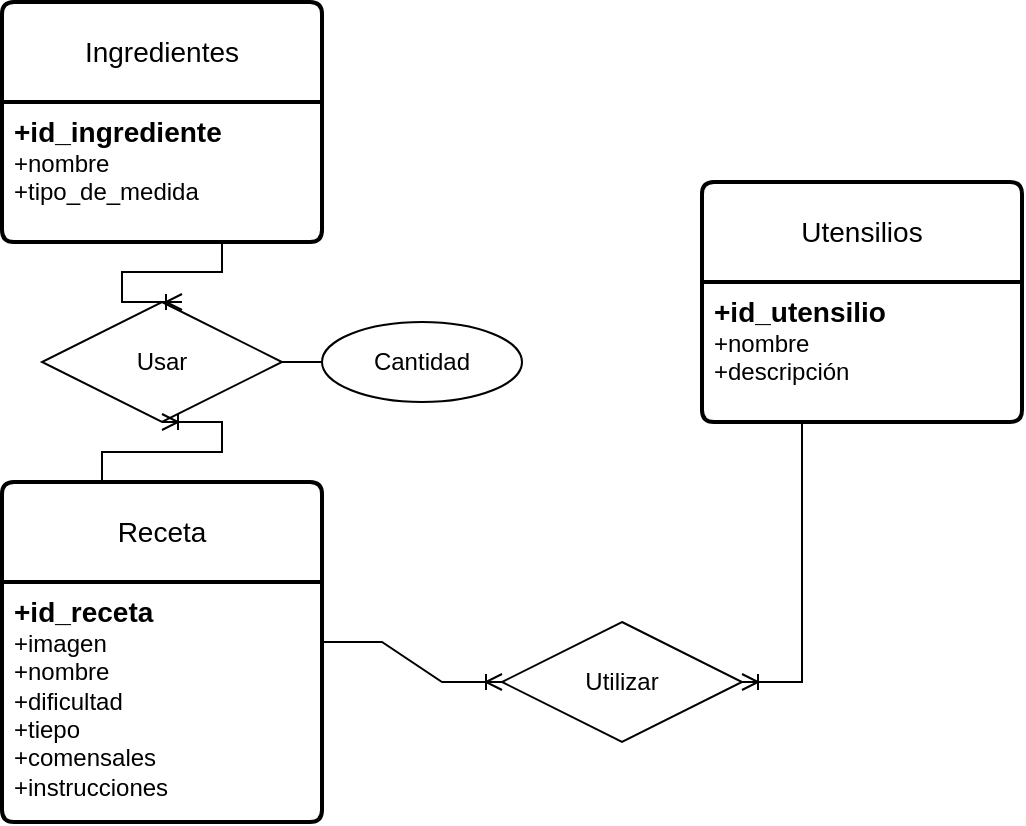 <mxfile version="22.0.4" type="github">
  <diagram id="R2lEEEUBdFMjLlhIrx00" name="Page-1">
    <mxGraphModel dx="1050" dy="574" grid="1" gridSize="10" guides="1" tooltips="1" connect="1" arrows="1" fold="1" page="1" pageScale="1" pageWidth="850" pageHeight="1100" math="0" shadow="0" extFonts="Permanent Marker^https://fonts.googleapis.com/css?family=Permanent+Marker">
      <root>
        <mxCell id="0" />
        <mxCell id="1" parent="0" />
        <mxCell id="D6ePaIDt9NHAW9fcFI0R-1" value="Receta" style="swimlane;childLayout=stackLayout;horizontal=1;startSize=50;horizontalStack=0;rounded=1;fontSize=14;fontStyle=0;strokeWidth=2;resizeParent=0;resizeLast=1;shadow=0;dashed=0;align=center;arcSize=4;whiteSpace=wrap;html=1;" vertex="1" parent="1">
          <mxGeometry x="250" y="270" width="160" height="170" as="geometry" />
        </mxCell>
        <mxCell id="D6ePaIDt9NHAW9fcFI0R-2" value="&lt;font style=&quot;font-size: 14px;&quot;&gt;&lt;b&gt;+id_receta&lt;/b&gt;&lt;/font&gt;&lt;br&gt;+imagen&lt;br&gt;+nombre&lt;br&gt;+dificultad&lt;br&gt;+tiepo&lt;br&gt;+comensales&lt;br&gt;+instrucciones" style="align=left;strokeColor=none;fillColor=none;spacingLeft=4;fontSize=12;verticalAlign=top;resizable=0;rotatable=0;part=1;html=1;" vertex="1" parent="D6ePaIDt9NHAW9fcFI0R-1">
          <mxGeometry y="50" width="160" height="120" as="geometry" />
        </mxCell>
        <mxCell id="D6ePaIDt9NHAW9fcFI0R-3" value="Ingredientes" style="swimlane;childLayout=stackLayout;horizontal=1;startSize=50;horizontalStack=0;rounded=1;fontSize=14;fontStyle=0;strokeWidth=2;resizeParent=0;resizeLast=1;shadow=0;dashed=0;align=center;arcSize=4;whiteSpace=wrap;html=1;" vertex="1" parent="1">
          <mxGeometry x="250" y="30" width="160" height="120" as="geometry" />
        </mxCell>
        <mxCell id="D6ePaIDt9NHAW9fcFI0R-4" value="&lt;font style=&quot;font-size: 14px;&quot;&gt;&lt;b&gt;+id_ingrediente&lt;/b&gt;&lt;/font&gt;&lt;br&gt;+nombre&lt;br&gt;+tipo_de_medida&lt;br&gt;" style="align=left;strokeColor=none;fillColor=none;spacingLeft=4;fontSize=12;verticalAlign=top;resizable=0;rotatable=0;part=1;html=1;" vertex="1" parent="D6ePaIDt9NHAW9fcFI0R-3">
          <mxGeometry y="50" width="160" height="70" as="geometry" />
        </mxCell>
        <mxCell id="D6ePaIDt9NHAW9fcFI0R-10" value="Usar" style="shape=rhombus;perimeter=rhombusPerimeter;whiteSpace=wrap;html=1;align=center;" vertex="1" parent="1">
          <mxGeometry x="270" y="180" width="120" height="60" as="geometry" />
        </mxCell>
        <mxCell id="D6ePaIDt9NHAW9fcFI0R-11" value="Cantidad" style="ellipse;whiteSpace=wrap;html=1;align=center;" vertex="1" parent="1">
          <mxGeometry x="410" y="190" width="100" height="40" as="geometry" />
        </mxCell>
        <mxCell id="D6ePaIDt9NHAW9fcFI0R-12" value="" style="endArrow=none;html=1;rounded=0;exitX=1;exitY=0.5;exitDx=0;exitDy=0;entryX=0;entryY=0.5;entryDx=0;entryDy=0;" edge="1" parent="1" source="D6ePaIDt9NHAW9fcFI0R-10" target="D6ePaIDt9NHAW9fcFI0R-11">
          <mxGeometry relative="1" as="geometry">
            <mxPoint x="340" y="300" as="sourcePoint" />
            <mxPoint x="500" y="300" as="targetPoint" />
            <Array as="points" />
          </mxGeometry>
        </mxCell>
        <mxCell id="D6ePaIDt9NHAW9fcFI0R-14" value="" style="edgeStyle=entityRelationEdgeStyle;fontSize=12;html=1;endArrow=ERoneToMany;rounded=0;exitX=0.5;exitY=0;exitDx=0;exitDy=0;entryX=0.5;entryY=1;entryDx=0;entryDy=0;" edge="1" parent="1" source="D6ePaIDt9NHAW9fcFI0R-1" target="D6ePaIDt9NHAW9fcFI0R-10">
          <mxGeometry width="100" height="100" relative="1" as="geometry">
            <mxPoint x="480" y="350" as="sourcePoint" />
            <mxPoint x="580" y="250" as="targetPoint" />
            <Array as="points">
              <mxPoint x="210" y="200" />
              <mxPoint x="220" y="250" />
              <mxPoint x="170" y="230" />
            </Array>
          </mxGeometry>
        </mxCell>
        <mxCell id="D6ePaIDt9NHAW9fcFI0R-17" value="" style="edgeStyle=entityRelationEdgeStyle;fontSize=12;html=1;endArrow=ERoneToMany;rounded=0;exitX=0.5;exitY=1;exitDx=0;exitDy=0;" edge="1" parent="1" source="D6ePaIDt9NHAW9fcFI0R-4">
          <mxGeometry width="100" height="100" relative="1" as="geometry">
            <mxPoint x="190" y="200" as="sourcePoint" />
            <mxPoint x="340" y="180" as="targetPoint" />
            <Array as="points">
              <mxPoint x="70" y="130" />
              <mxPoint x="110" y="150" />
              <mxPoint x="80" y="180" />
              <mxPoint x="30" y="160" />
            </Array>
          </mxGeometry>
        </mxCell>
        <mxCell id="D6ePaIDt9NHAW9fcFI0R-18" value="Utensilios" style="swimlane;childLayout=stackLayout;horizontal=1;startSize=50;horizontalStack=0;rounded=1;fontSize=14;fontStyle=0;strokeWidth=2;resizeParent=0;resizeLast=1;shadow=0;dashed=0;align=center;arcSize=4;whiteSpace=wrap;html=1;" vertex="1" parent="1">
          <mxGeometry x="600" y="120" width="160" height="120" as="geometry" />
        </mxCell>
        <mxCell id="D6ePaIDt9NHAW9fcFI0R-19" value="&lt;font style=&quot;font-size: 14px;&quot;&gt;&lt;b&gt;+id_utensilio&lt;/b&gt;&lt;/font&gt;&lt;br&gt;+nombre&lt;br&gt;+descripción" style="align=left;strokeColor=none;fillColor=none;spacingLeft=4;fontSize=12;verticalAlign=top;resizable=0;rotatable=0;part=1;html=1;" vertex="1" parent="D6ePaIDt9NHAW9fcFI0R-18">
          <mxGeometry y="50" width="160" height="70" as="geometry" />
        </mxCell>
        <mxCell id="D6ePaIDt9NHAW9fcFI0R-21" value="Utilizar" style="shape=rhombus;perimeter=rhombusPerimeter;whiteSpace=wrap;html=1;align=center;" vertex="1" parent="1">
          <mxGeometry x="500" y="340" width="120" height="60" as="geometry" />
        </mxCell>
        <mxCell id="D6ePaIDt9NHAW9fcFI0R-23" value="" style="edgeStyle=entityRelationEdgeStyle;fontSize=12;html=1;endArrow=ERoneToMany;rounded=0;exitX=0.5;exitY=1;exitDx=0;exitDy=0;entryX=1;entryY=0.5;entryDx=0;entryDy=0;" edge="1" parent="1" target="D6ePaIDt9NHAW9fcFI0R-21" source="D6ePaIDt9NHAW9fcFI0R-19">
          <mxGeometry width="100" height="100" relative="1" as="geometry">
            <mxPoint x="470" y="400" as="sourcePoint" />
            <mxPoint x="590" y="320" as="targetPoint" />
            <Array as="points">
              <mxPoint x="350" y="330" />
              <mxPoint x="360" y="380" />
              <mxPoint x="310" y="360" />
            </Array>
          </mxGeometry>
        </mxCell>
        <mxCell id="D6ePaIDt9NHAW9fcFI0R-24" value="" style="edgeStyle=entityRelationEdgeStyle;fontSize=12;html=1;endArrow=ERoneToMany;rounded=0;exitX=1;exitY=0.25;exitDx=0;exitDy=0;entryX=0;entryY=0.5;entryDx=0;entryDy=0;" edge="1" parent="1" source="D6ePaIDt9NHAW9fcFI0R-2" target="D6ePaIDt9NHAW9fcFI0R-21">
          <mxGeometry width="100" height="100" relative="1" as="geometry">
            <mxPoint x="470" y="280" as="sourcePoint" />
            <mxPoint x="480" y="310" as="targetPoint" />
            <Array as="points">
              <mxPoint x="210" y="260" />
              <mxPoint x="250" y="280" />
              <mxPoint x="220" y="310" />
              <mxPoint x="170" y="290" />
            </Array>
          </mxGeometry>
        </mxCell>
      </root>
    </mxGraphModel>
  </diagram>
</mxfile>
